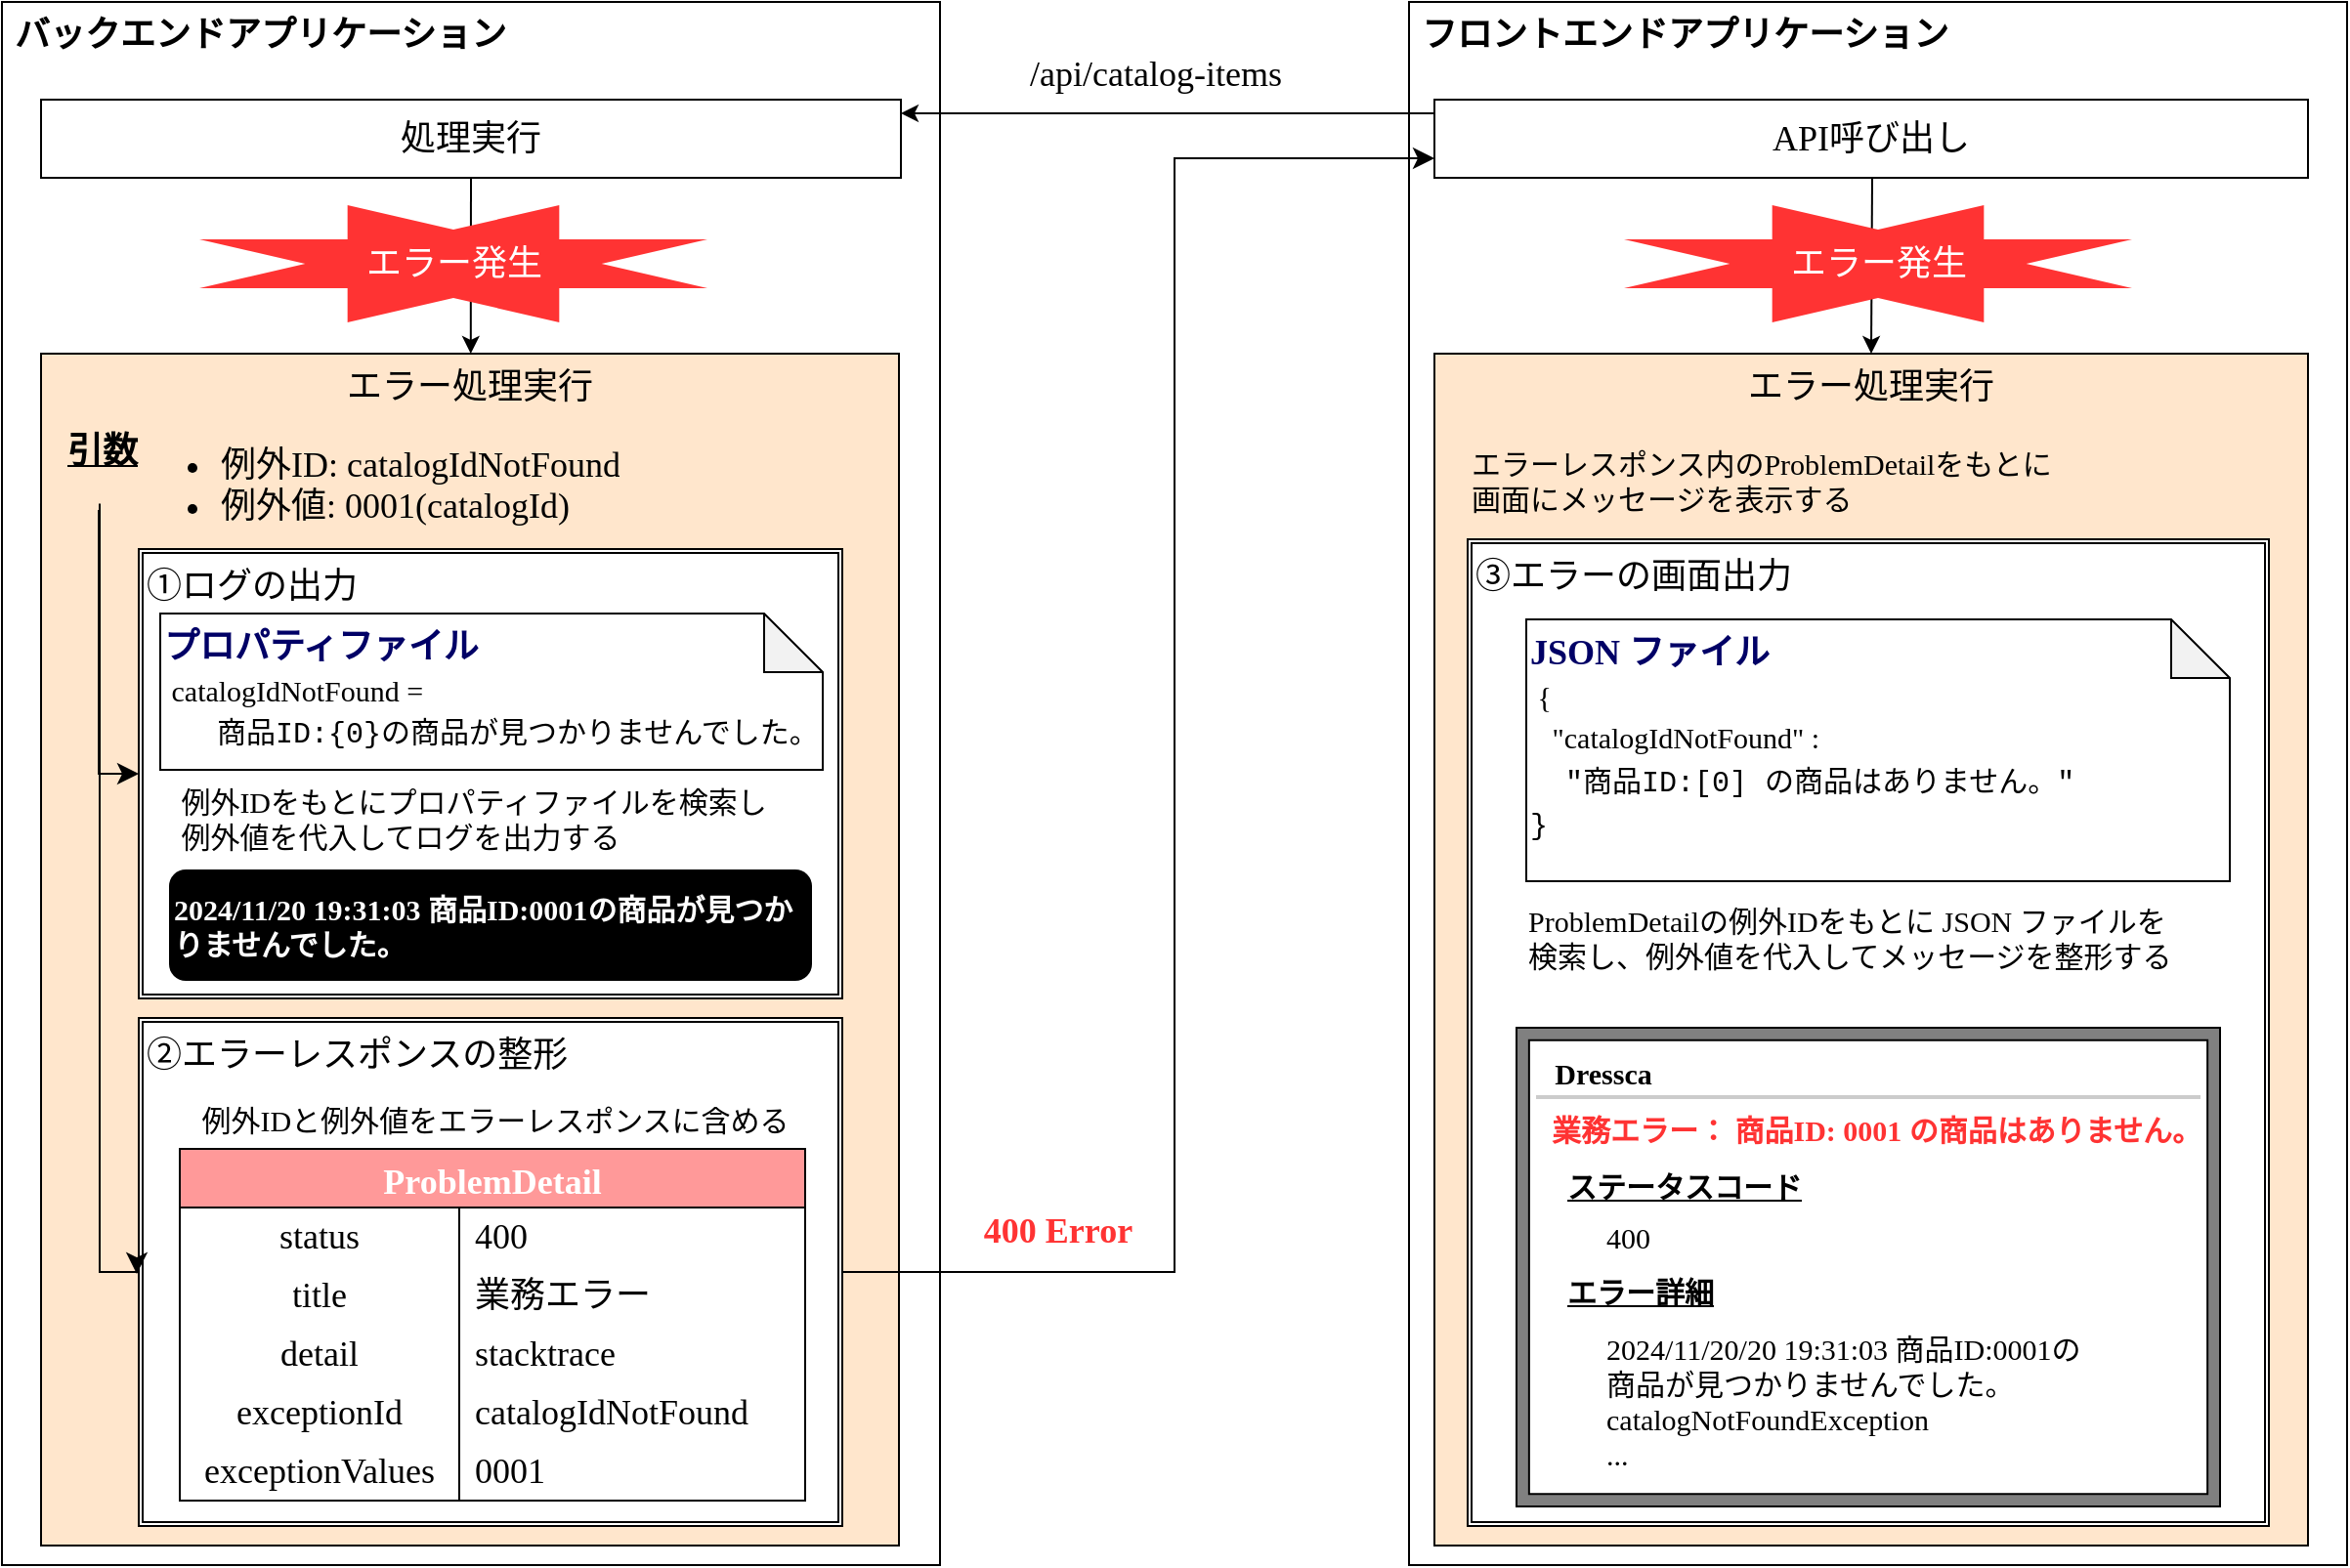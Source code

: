 <mxfile>
    <diagram id="EM-P6hWqXpQ67DBKpDgs" name="ページ1">
        <mxGraphModel dx="1552" dy="1142" grid="1" gridSize="10" guides="1" tooltips="1" connect="1" arrows="1" fold="1" page="1" pageScale="1" pageWidth="827" pageHeight="1169" math="0" shadow="0">
            <root>
                <mxCell id="0"/>
                <mxCell id="1" parent="0"/>
                <mxCell id="2" value="&lt;b&gt;&amp;nbsp;バックエンドアプリケーション&lt;/b&gt;" style="whiteSpace=wrap;html=1;align=left;fontSize=18;verticalAlign=top;fontFamily=Noto Sans JP;fontSource=https%3A%2F%2Ffonts.googleapis.com%2Fcss%3Ffamily%3DNoto%2BSans%2BJP;fillColor=none;" parent="1" vertex="1">
                    <mxGeometry x="40" y="40" width="480" height="800" as="geometry"/>
                </mxCell>
                <mxCell id="3" value="&lt;b&gt;&amp;nbsp;フロントエンドアプリケーション&lt;/b&gt;" style="whiteSpace=wrap;html=1;align=left;fontSize=18;verticalAlign=top;fontFamily=Noto Sans JP;fontSource=https%3A%2F%2Ffonts.googleapis.com%2Fcss%3Ffamily%3DNoto%2BSans%2BJP;fillColor=none;" parent="1" vertex="1">
                    <mxGeometry x="760" y="40" width="480" height="800" as="geometry"/>
                </mxCell>
                <mxCell id="4" value="API呼び出し" style="whiteSpace=wrap;html=1;labelBackgroundColor=none;fontFamily=Noto Sans JP;fontSource=https%3A%2F%2Ffonts.googleapis.com%2Fcss%3Ffamily%3DNoto%2BSans%2BJP;fontSize=18;fillColor=#FFFFFF;" parent="1" vertex="1">
                    <mxGeometry x="773" y="90" width="447" height="40" as="geometry"/>
                </mxCell>
                <mxCell id="5" value="処理実行" style="whiteSpace=wrap;html=1;labelBackgroundColor=none;fontFamily=Noto Sans JP;fontSource=https%3A%2F%2Ffonts.googleapis.com%2Fcss%3Ffamily%3DNoto%2BSans%2BJP;fontSize=18;fillColor=#FFFFFF;" parent="1" vertex="1">
                    <mxGeometry x="60" y="90" width="440" height="40" as="geometry"/>
                </mxCell>
                <mxCell id="6" value="" style="edgeStyle=none;orthogonalLoop=1;jettySize=auto;html=1;fontFamily=Noto Sans JP;fontSource=https%3A%2F%2Ffonts.googleapis.com%2Fcss%3Ffamily%3DNoto%2BSans%2BJP;fontSize=18;exitX=0;exitY=0.5;exitDx=0;exitDy=0;" parent="1" edge="1">
                    <mxGeometry width="100" relative="1" as="geometry">
                        <mxPoint x="773" y="97" as="sourcePoint"/>
                        <mxPoint x="500" y="97" as="targetPoint"/>
                        <Array as="points"/>
                    </mxGeometry>
                </mxCell>
                <mxCell id="7" value="エラー処理実行" style="whiteSpace=wrap;html=1;labelBackgroundColor=none;fontFamily=Noto Sans JP;fontSource=https%3A%2F%2Ffonts.googleapis.com%2Fcss%3Ffamily%3DNoto%2BSans%2BJP;fontSize=18;verticalAlign=top;fillColor=#ffe6cc;strokeColor=#000000;" parent="1" vertex="1">
                    <mxGeometry x="60" y="220" width="439" height="610" as="geometry"/>
                </mxCell>
                <mxCell id="65" value="&lt;ul&gt;&lt;li&gt;例外ID: catalogIdNotFound&lt;/li&gt;&lt;li&gt;例外値: 0001(catalogId)&lt;/li&gt;&lt;/ul&gt;" style="text;strokeColor=none;fillColor=none;html=1;whiteSpace=wrap;verticalAlign=bottom;overflow=hidden;labelBackgroundColor=none;fontFamily=Noto Sans JP;fontSource=https%3A%2F%2Ffonts.googleapis.com%2Fcss%3Ffamily%3DNoto%2BSans%2BJP;fontSize=18;fontColor=#000000;" parent="7" vertex="1">
                    <mxGeometry x="50" y="20" width="389" height="90" as="geometry"/>
                </mxCell>
                <mxCell id="8" value="" style="edgeStyle=none;orthogonalLoop=1;jettySize=auto;html=1;fontFamily=Noto Sans JP;fontSource=https%3A%2F%2Ffonts.googleapis.com%2Fcss%3Ffamily%3DNoto%2BSans%2BJP;fontSize=18;exitX=0.5;exitY=1;exitDx=0;exitDy=0;" parent="1" source="5" target="7" edge="1">
                    <mxGeometry width="100" relative="1" as="geometry">
                        <mxPoint x="690" y="125" as="sourcePoint"/>
                        <mxPoint x="490" y="125" as="targetPoint"/>
                        <Array as="points"/>
                    </mxGeometry>
                </mxCell>
                <mxCell id="9" value="" style="verticalLabelPosition=bottom;verticalAlign=top;html=1;shape=mxgraph.basic.8_point_star;labelBackgroundColor=#FFFFFF;fontFamily=Noto Sans JP;fontSource=https%3A%2F%2Ffonts.googleapis.com%2Fcss%3Ffamily%3DNoto%2BSans%2BJP;fontSize=18;fillColor=#FF3333;strokeColor=none;align=center;horizontal=0;" parent="1" vertex="1">
                    <mxGeometry x="141" y="144" width="260" height="60" as="geometry"/>
                </mxCell>
                <mxCell id="10" value="エラー発生" style="text;html=1;align=center;verticalAlign=middle;resizable=0;points=[];autosize=1;strokeColor=none;fillColor=none;fontSize=18;fontFamily=Noto Sans JP;fontColor=#FFFFFF;" parent="1" vertex="1">
                    <mxGeometry x="216" y="154" width="110" height="40" as="geometry"/>
                </mxCell>
                <mxCell id="11" value="&lt;font color=&quot;#000000&quot;&gt;/api/catalog-items&lt;/font&gt;" style="text;html=1;align=center;verticalAlign=middle;resizable=0;points=[];autosize=1;strokeColor=none;fillColor=none;fontSize=18;fontFamily=Noto Sans JP;fontColor=#FFFFFF;" parent="1" vertex="1">
                    <mxGeometry x="540" y="57" width="180" height="40" as="geometry"/>
                </mxCell>
                <mxCell id="66" value="引数" style="text;html=1;align=center;verticalAlign=middle;resizable=0;points=[];autosize=1;strokeColor=none;fillColor=none;fontSize=18;fontFamily=Noto Sans JP;fontColor=#000000;fontStyle=5" parent="1" vertex="1">
                    <mxGeometry x="61" y="250" width="60" height="40" as="geometry"/>
                </mxCell>
                <mxCell id="68" value="①ログの出力" style="shape=ext;double=1;rounded=0;whiteSpace=wrap;html=1;labelBackgroundColor=none;fontFamily=Noto Sans JP;fontSource=https%3A%2F%2Ffonts.googleapis.com%2Fcss%3Ffamily%3DNoto%2BSans%2BJP;fontSize=18;fontColor=#000000;fillColor=#FFFFFF;align=left;verticalAlign=top;" parent="1" vertex="1">
                    <mxGeometry x="110" y="320" width="360" height="230" as="geometry"/>
                </mxCell>
                <mxCell id="18" value="&lt;font style=&quot;&quot;&gt;&lt;font color=&quot;#000066&quot;&gt;&lt;b&gt;プロパティファイル&lt;/b&gt;&lt;/font&gt;&lt;br&gt;&lt;font style=&quot;font-size: 15px;&quot;&gt;&amp;nbsp;catalogIdNotFound =&amp;nbsp;&lt;/font&gt;&lt;br&gt;&lt;span style=&quot;font-family: Consolas, &amp;quot;Courier New&amp;quot;, monospace;&quot;&gt;&lt;font style=&quot;font-size: 15px;&quot;&gt;&amp;nbsp; &amp;nbsp;商品ID:{0}の商品が見つかりませんでした。&lt;/font&gt;&lt;/span&gt;&lt;/font&gt;" style="shape=note;whiteSpace=wrap;html=1;backgroundOutline=1;darkOpacity=0.05;labelBackgroundColor=none;fontFamily=Noto Sans JP;fontSource=https%3A%2F%2Ffonts.googleapis.com%2Fcss%3Ffamily%3DNoto%2BSans%2BJP;fontSize=18;fontColor=#000000;fillColor=#FFFFFF;align=left;verticalAlign=top;" parent="1" vertex="1">
                    <mxGeometry x="121" y="353" width="339" height="80" as="geometry"/>
                </mxCell>
                <mxCell id="69" value="②エラーレスポンスの整形" style="shape=ext;double=1;rounded=0;whiteSpace=wrap;html=1;labelBackgroundColor=none;fontFamily=Noto Sans JP;fontSource=https%3A%2F%2Ffonts.googleapis.com%2Fcss%3Ffamily%3DNoto%2BSans%2BJP;fontSize=18;fontColor=#000000;fillColor=#FFFFFF;align=left;verticalAlign=top;" parent="1" vertex="1">
                    <mxGeometry x="110" y="560" width="360" height="260" as="geometry"/>
                </mxCell>
                <mxCell id="46" value="ProblemDetail" style="shape=table;startSize=30;container=1;collapsible=0;childLayout=tableLayout;fixedRows=1;rowLines=0;fontStyle=1;labelBackgroundColor=none;fontFamily=Noto Sans JP;fontSource=https%3A%2F%2Ffonts.googleapis.com%2Fcss%3Ffamily%3DNoto%2BSans%2BJP;fontSize=18;fontColor=#FFFFFF;fillColor=#FF9999;" parent="1" vertex="1">
                    <mxGeometry x="131" y="627" width="320" height="180" as="geometry"/>
                </mxCell>
                <mxCell id="47" value="" style="shape=tableRow;horizontal=0;startSize=0;swimlaneHead=0;swimlaneBody=0;top=0;left=0;bottom=0;right=0;collapsible=0;dropTarget=0;fillColor=none;points=[[0,0.5],[1,0.5]];portConstraint=eastwest;labelBackgroundColor=none;fontFamily=Noto Sans JP;fontSource=https%3A%2F%2Ffonts.googleapis.com%2Fcss%3Ffamily%3DNoto%2BSans%2BJP;fontSize=18;fontColor=#000000;" parent="46" vertex="1">
                    <mxGeometry y="30" width="320" height="30" as="geometry"/>
                </mxCell>
                <mxCell id="48" value="status" style="shape=partialRectangle;html=1;whiteSpace=wrap;connectable=0;fillColor=none;top=0;left=0;bottom=0;right=0;overflow=hidden;pointerEvents=1;labelBackgroundColor=none;fontFamily=Noto Sans JP;fontSource=https%3A%2F%2Ffonts.googleapis.com%2Fcss%3Ffamily%3DNoto%2BSans%2BJP;fontSize=18;fontColor=#000000;" parent="47" vertex="1">
                    <mxGeometry width="143" height="30" as="geometry">
                        <mxRectangle width="143" height="30" as="alternateBounds"/>
                    </mxGeometry>
                </mxCell>
                <mxCell id="49" value="400" style="shape=partialRectangle;html=1;whiteSpace=wrap;connectable=0;fillColor=none;top=0;left=0;bottom=0;right=0;align=left;spacingLeft=6;overflow=hidden;labelBackgroundColor=none;fontFamily=Noto Sans JP;fontSource=https%3A%2F%2Ffonts.googleapis.com%2Fcss%3Ffamily%3DNoto%2BSans%2BJP;fontSize=18;fontColor=#000000;" parent="47" vertex="1">
                    <mxGeometry x="143" width="177" height="30" as="geometry">
                        <mxRectangle width="177" height="30" as="alternateBounds"/>
                    </mxGeometry>
                </mxCell>
                <mxCell id="50" value="" style="shape=tableRow;horizontal=0;startSize=0;swimlaneHead=0;swimlaneBody=0;top=0;left=0;bottom=0;right=0;collapsible=0;dropTarget=0;fillColor=none;points=[[0,0.5],[1,0.5]];portConstraint=eastwest;labelBackgroundColor=none;fontFamily=Noto Sans JP;fontSource=https%3A%2F%2Ffonts.googleapis.com%2Fcss%3Ffamily%3DNoto%2BSans%2BJP;fontSize=18;fontColor=#000000;" parent="46" vertex="1">
                    <mxGeometry y="60" width="320" height="30" as="geometry"/>
                </mxCell>
                <mxCell id="51" value="title" style="shape=partialRectangle;html=1;whiteSpace=wrap;connectable=0;fillColor=none;top=0;left=0;bottom=0;right=0;overflow=hidden;labelBackgroundColor=none;fontFamily=Noto Sans JP;fontSource=https%3A%2F%2Ffonts.googleapis.com%2Fcss%3Ffamily%3DNoto%2BSans%2BJP;fontSize=18;fontColor=#000000;" parent="50" vertex="1">
                    <mxGeometry width="143" height="30" as="geometry">
                        <mxRectangle width="143" height="30" as="alternateBounds"/>
                    </mxGeometry>
                </mxCell>
                <mxCell id="52" value="業務エラー" style="shape=partialRectangle;html=1;whiteSpace=wrap;connectable=0;fillColor=none;top=0;left=0;bottom=0;right=0;align=left;spacingLeft=6;overflow=hidden;labelBackgroundColor=none;fontFamily=Noto Sans JP;fontSource=https%3A%2F%2Ffonts.googleapis.com%2Fcss%3Ffamily%3DNoto%2BSans%2BJP;fontSize=18;fontColor=#000000;" parent="50" vertex="1">
                    <mxGeometry x="143" width="177" height="30" as="geometry">
                        <mxRectangle width="177" height="30" as="alternateBounds"/>
                    </mxGeometry>
                </mxCell>
                <mxCell id="53" value="" style="shape=tableRow;horizontal=0;startSize=0;swimlaneHead=0;swimlaneBody=0;top=0;left=0;bottom=0;right=0;collapsible=0;dropTarget=0;fillColor=none;points=[[0,0.5],[1,0.5]];portConstraint=eastwest;labelBackgroundColor=none;fontFamily=Noto Sans JP;fontSource=https%3A%2F%2Ffonts.googleapis.com%2Fcss%3Ffamily%3DNoto%2BSans%2BJP;fontSize=18;fontColor=#000000;" parent="46" vertex="1">
                    <mxGeometry y="90" width="320" height="30" as="geometry"/>
                </mxCell>
                <mxCell id="54" value="detail" style="shape=partialRectangle;html=1;whiteSpace=wrap;connectable=0;fillColor=none;top=0;left=0;bottom=0;right=0;overflow=hidden;labelBackgroundColor=none;fontFamily=Noto Sans JP;fontSource=https%3A%2F%2Ffonts.googleapis.com%2Fcss%3Ffamily%3DNoto%2BSans%2BJP;fontSize=18;fontColor=#000000;" parent="53" vertex="1">
                    <mxGeometry width="143" height="30" as="geometry">
                        <mxRectangle width="143" height="30" as="alternateBounds"/>
                    </mxGeometry>
                </mxCell>
                <mxCell id="55" value="stacktrace" style="shape=partialRectangle;html=1;whiteSpace=wrap;connectable=0;fillColor=none;top=0;left=0;bottom=0;right=0;align=left;spacingLeft=6;overflow=hidden;labelBackgroundColor=none;fontFamily=Noto Sans JP;fontSource=https%3A%2F%2Ffonts.googleapis.com%2Fcss%3Ffamily%3DNoto%2BSans%2BJP;fontSize=18;fontColor=#000000;" parent="53" vertex="1">
                    <mxGeometry x="143" width="177" height="30" as="geometry">
                        <mxRectangle width="177" height="30" as="alternateBounds"/>
                    </mxGeometry>
                </mxCell>
                <mxCell id="59" value="" style="shape=tableRow;horizontal=0;startSize=0;swimlaneHead=0;swimlaneBody=0;top=0;left=0;bottom=0;right=0;collapsible=0;dropTarget=0;fillColor=none;points=[[0,0.5],[1,0.5]];portConstraint=eastwest;labelBackgroundColor=none;fontFamily=Noto Sans JP;fontSource=https%3A%2F%2Ffonts.googleapis.com%2Fcss%3Ffamily%3DNoto%2BSans%2BJP;fontSize=18;fontColor=#000000;" parent="46" vertex="1">
                    <mxGeometry y="120" width="320" height="30" as="geometry"/>
                </mxCell>
                <mxCell id="60" value="exceptionId" style="shape=partialRectangle;html=1;whiteSpace=wrap;connectable=0;fillColor=none;top=0;left=0;bottom=0;right=0;overflow=hidden;labelBackgroundColor=none;fontFamily=Noto Sans JP;fontSource=https%3A%2F%2Ffonts.googleapis.com%2Fcss%3Ffamily%3DNoto%2BSans%2BJP;fontSize=18;fontColor=#000000;" parent="59" vertex="1">
                    <mxGeometry width="143" height="30" as="geometry">
                        <mxRectangle width="143" height="30" as="alternateBounds"/>
                    </mxGeometry>
                </mxCell>
                <mxCell id="61" value="catalogIdNotFound" style="shape=partialRectangle;html=1;whiteSpace=wrap;connectable=0;fillColor=none;top=0;left=0;bottom=0;right=0;align=left;spacingLeft=6;overflow=hidden;labelBackgroundColor=none;fontFamily=Noto Sans JP;fontSource=https%3A%2F%2Ffonts.googleapis.com%2Fcss%3Ffamily%3DNoto%2BSans%2BJP;fontSize=18;fontColor=#000000;" parent="59" vertex="1">
                    <mxGeometry x="143" width="177" height="30" as="geometry">
                        <mxRectangle width="177" height="30" as="alternateBounds"/>
                    </mxGeometry>
                </mxCell>
                <mxCell id="62" value="" style="shape=tableRow;horizontal=0;startSize=0;swimlaneHead=0;swimlaneBody=0;top=0;left=0;bottom=0;right=0;collapsible=0;dropTarget=0;fillColor=none;points=[[0,0.5],[1,0.5]];portConstraint=eastwest;labelBackgroundColor=none;fontFamily=Noto Sans JP;fontSource=https%3A%2F%2Ffonts.googleapis.com%2Fcss%3Ffamily%3DNoto%2BSans%2BJP;fontSize=18;fontColor=#000000;" parent="46" vertex="1">
                    <mxGeometry y="150" width="320" height="30" as="geometry"/>
                </mxCell>
                <mxCell id="63" value="exceptionValues" style="shape=partialRectangle;html=1;whiteSpace=wrap;connectable=0;fillColor=none;top=0;left=0;bottom=0;right=0;overflow=hidden;labelBackgroundColor=none;fontFamily=Noto Sans JP;fontSource=https%3A%2F%2Ffonts.googleapis.com%2Fcss%3Ffamily%3DNoto%2BSans%2BJP;fontSize=18;fontColor=#000000;" parent="62" vertex="1">
                    <mxGeometry width="143" height="30" as="geometry">
                        <mxRectangle width="143" height="30" as="alternateBounds"/>
                    </mxGeometry>
                </mxCell>
                <mxCell id="64" value="0001" style="shape=partialRectangle;html=1;whiteSpace=wrap;connectable=0;fillColor=none;top=0;left=0;bottom=0;right=0;align=left;spacingLeft=6;overflow=hidden;labelBackgroundColor=none;fontFamily=Noto Sans JP;fontSource=https%3A%2F%2Ffonts.googleapis.com%2Fcss%3Ffamily%3DNoto%2BSans%2BJP;fontSize=18;fontColor=#000000;" parent="62" vertex="1">
                    <mxGeometry x="143" width="177" height="30" as="geometry">
                        <mxRectangle width="177" height="30" as="alternateBounds"/>
                    </mxGeometry>
                </mxCell>
                <mxCell id="70" value="" style="edgeStyle=elbowEdgeStyle;elbow=vertical;endArrow=classic;html=1;curved=0;rounded=0;endSize=8;startSize=8;fontFamily=Noto Sans JP;fontSource=https%3A%2F%2Ffonts.googleapis.com%2Fcss%3Ffamily%3DNoto%2BSans%2BJP;fontSize=18;fontColor=#000000;entryX=0;entryY=0.5;entryDx=0;entryDy=0;exitX=0.476;exitY=1.25;exitDx=0;exitDy=0;exitPerimeter=0;" parent="1" source="66" target="68" edge="1">
                    <mxGeometry width="50" height="50" relative="1" as="geometry">
                        <mxPoint x="90" y="350" as="sourcePoint"/>
                        <mxPoint x="610" y="400" as="targetPoint"/>
                        <Array as="points">
                            <mxPoint x="90" y="435"/>
                        </Array>
                    </mxGeometry>
                </mxCell>
                <mxCell id="71" value="" style="edgeStyle=elbowEdgeStyle;elbow=vertical;endArrow=classic;html=1;curved=0;rounded=0;endSize=8;startSize=8;fontFamily=Noto Sans JP;fontSource=https%3A%2F%2Ffonts.googleapis.com%2Fcss%3Ffamily%3DNoto%2BSans%2BJP;fontSize=18;fontColor=#000000;entryX=0;entryY=0.5;entryDx=0;entryDy=0;exitX=0.5;exitY=1.143;exitDx=0;exitDy=0;exitPerimeter=0;" parent="1" edge="1">
                    <mxGeometry width="50" height="50" relative="1" as="geometry">
                        <mxPoint x="90" y="296.72" as="sourcePoint"/>
                        <mxPoint x="109" y="691.0" as="targetPoint"/>
                        <Array as="points">
                            <mxPoint x="79" y="690"/>
                        </Array>
                    </mxGeometry>
                </mxCell>
                <mxCell id="72" value="例外IDと例外値をエラーレスポンスに含める" style="text;html=1;align=center;verticalAlign=middle;resizable=0;points=[];autosize=1;strokeColor=none;fillColor=none;fontSize=15;fontFamily=Noto Sans JP;fontColor=#000000;labelBackgroundColor=none;fontSource=https%3A%2F%2Ffonts.googleapis.com%2Fcss%3Ffamily%3DNoto%2BSans%2BJP;" parent="1" vertex="1">
                    <mxGeometry x="132" y="597" width="320" height="30" as="geometry"/>
                </mxCell>
                <mxCell id="73" value="例外IDをもとにプロパティファイルを検索し&lt;br&gt;&lt;div style=&quot;text-align: left;&quot;&gt;&lt;span style=&quot;background-color: initial;&quot;&gt;例外値を代入してログを出力する&lt;/span&gt;&lt;/div&gt;" style="text;html=1;align=center;verticalAlign=middle;resizable=0;points=[];autosize=1;strokeColor=none;fillColor=none;fontSize=15;fontFamily=Noto Sans JP;fontColor=#000000;labelBackgroundColor=none;fontSource=https%3A%2F%2Ffonts.googleapis.com%2Fcss%3Ffamily%3DNoto%2BSans%2BJP;" parent="1" vertex="1">
                    <mxGeometry x="121" y="433" width="320" height="50" as="geometry"/>
                </mxCell>
                <mxCell id="74" value="&lt;b&gt;2024/11/20 19:31:03 商品ID:0001の商品が見つかりませんでした。&lt;/b&gt;" style="rounded=1;whiteSpace=wrap;html=1;labelBackgroundColor=none;fontFamily=Noto Sans JP;fontSource=https%3A%2F%2Ffonts.googleapis.com%2Fcss%3Ffamily%3DNoto%2BSans%2BJP;fontSize=15;fontColor=#FFFFFF;fillColor=#000000;strokeColor=none;align=left;" parent="1" vertex="1">
                    <mxGeometry x="125.5" y="484" width="329" height="57" as="geometry"/>
                </mxCell>
                <mxCell id="76" value="エラー処理実行" style="whiteSpace=wrap;html=1;labelBackgroundColor=none;fontFamily=Noto Sans JP;fontSource=https%3A%2F%2Ffonts.googleapis.com%2Fcss%3Ffamily%3DNoto%2BSans%2BJP;fontSize=18;verticalAlign=top;fillColor=#ffe6cc;strokeColor=#000000;" parent="1" vertex="1">
                    <mxGeometry x="773" y="220" width="447" height="610" as="geometry"/>
                </mxCell>
                <mxCell id="78" value="" style="edgeStyle=none;orthogonalLoop=1;jettySize=auto;html=1;fontFamily=Noto Sans JP;fontSource=https%3A%2F%2Ffonts.googleapis.com%2Fcss%3Ffamily%3DNoto%2BSans%2BJP;fontSize=18;entryX=0.5;entryY=0;entryDx=0;entryDy=0;" parent="1" target="76" edge="1">
                    <mxGeometry width="100" relative="1" as="geometry">
                        <mxPoint x="997" y="130" as="sourcePoint"/>
                        <mxPoint x="750" y="280" as="targetPoint"/>
                        <Array as="points"/>
                    </mxGeometry>
                </mxCell>
                <mxCell id="79" value="③エラーの画面出力" style="shape=ext;double=1;rounded=0;whiteSpace=wrap;html=1;labelBackgroundColor=none;fontFamily=Noto Sans JP;fontSource=https%3A%2F%2Ffonts.googleapis.com%2Fcss%3Ffamily%3DNoto%2BSans%2BJP;fontSize=18;fontColor=#000000;fillColor=#FFFFFF;align=left;verticalAlign=top;" parent="1" vertex="1">
                    <mxGeometry x="790" y="315" width="410" height="505" as="geometry"/>
                </mxCell>
                <mxCell id="80" value="エラーレスポンス内のProblemDetailをもとに&lt;br&gt;画面にメッセージを表示する" style="text;html=1;align=left;verticalAlign=middle;resizable=0;points=[];autosize=1;strokeColor=none;fillColor=none;fontSize=15;fontFamily=Noto Sans JP;fontColor=#000000;labelBackgroundColor=none;fontSource=https%3A%2F%2Ffonts.googleapis.com%2Fcss%3Ffamily%3DNoto%2BSans%2BJP;" parent="1" vertex="1">
                    <mxGeometry x="790" y="260" width="330" height="50" as="geometry"/>
                </mxCell>
                <mxCell id="81" value="&lt;font&gt;400 Error&lt;/font&gt;" style="text;html=1;align=center;verticalAlign=middle;resizable=0;points=[];autosize=1;strokeColor=none;fillColor=none;fontSize=18;fontFamily=Noto Sans JP;fontColor=#FF3333;fontStyle=1" parent="1" vertex="1">
                    <mxGeometry x="530" y="649" width="100" height="40" as="geometry"/>
                </mxCell>
                <mxCell id="82" value="&lt;font style=&quot;&quot;&gt;&lt;font color=&quot;#000066&quot;&gt;&lt;b&gt;JSON ファイル&lt;/b&gt;&lt;/font&gt;&lt;br&gt;&lt;font style=&quot;font-size: 15px;&quot;&gt;&amp;nbsp;{ &lt;br&gt;&amp;nbsp; &amp;nbsp;&quot;catalogIdNotFound&quot; :&amp;nbsp;&lt;/font&gt;&lt;br&gt;&lt;span style=&quot;font-family: Consolas, &amp;quot;Courier New&amp;quot;, monospace;&quot;&gt;&lt;font style=&quot;font-size: 15px;&quot;&gt;&amp;nbsp; &quot;商品ID:[0] の商品はありません。&quot;&lt;br&gt;}&lt;br&gt;&lt;/font&gt;&lt;/span&gt;&lt;/font&gt;" style="shape=note;whiteSpace=wrap;html=1;backgroundOutline=1;darkOpacity=0.05;labelBackgroundColor=none;fontFamily=Noto Sans JP;fontSource=https%3A%2F%2Ffonts.googleapis.com%2Fcss%3Ffamily%3DNoto%2BSans%2BJP;fontSize=18;fontColor=#000000;fillColor=#FFFFFF;align=left;verticalAlign=top;" parent="1" vertex="1">
                    <mxGeometry x="820" y="356" width="360" height="134" as="geometry"/>
                </mxCell>
                <mxCell id="83" value="&lt;div style=&quot;&quot;&gt;&lt;span style=&quot;background-color: initial;&quot;&gt;ProblemDetailの例外IDをもとに&amp;nbsp;&lt;/span&gt;&lt;span style=&quot;background-color: initial;&quot;&gt;JSON ファイルを&lt;/span&gt;&lt;/div&gt;&lt;div style=&quot;&quot;&gt;&lt;span style=&quot;background-color: initial;&quot;&gt;検索し、&lt;/span&gt;&lt;span style=&quot;background-color: initial;&quot;&gt;例外値を代入してメッセージを整形する&lt;/span&gt;&lt;/div&gt;" style="text;html=1;align=left;verticalAlign=middle;resizable=0;points=[];autosize=1;strokeColor=none;fillColor=none;fontSize=15;fontFamily=Noto Sans JP;fontColor=#000000;labelBackgroundColor=none;fontSource=https%3A%2F%2Ffonts.googleapis.com%2Fcss%3Ffamily%3DNoto%2BSans%2BJP;" parent="1" vertex="1">
                    <mxGeometry x="819" y="494" width="360" height="50" as="geometry"/>
                </mxCell>
                <mxCell id="85" value="" style="edgeStyle=elbowEdgeStyle;elbow=horizontal;endArrow=classic;html=1;curved=0;rounded=0;endSize=8;startSize=8;fontFamily=Noto Sans JP;fontSource=https%3A%2F%2Ffonts.googleapis.com%2Fcss%3Ffamily%3DNoto%2BSans%2BJP;fontSize=15;fontColor=#FF3333;exitX=1;exitY=0.5;exitDx=0;exitDy=0;entryX=0;entryY=0.75;entryDx=0;entryDy=0;" parent="1" source="69" target="4" edge="1">
                    <mxGeometry width="50" height="50" relative="1" as="geometry">
                        <mxPoint x="630" y="460" as="sourcePoint"/>
                        <mxPoint x="670" y="410" as="targetPoint"/>
                        <Array as="points">
                            <mxPoint x="640" y="410"/>
                        </Array>
                    </mxGeometry>
                </mxCell>
                <mxCell id="87" value="" style="verticalLabelPosition=bottom;verticalAlign=top;html=1;shape=mxgraph.basic.8_point_star;labelBackgroundColor=#FFFFFF;fontFamily=Noto Sans JP;fontSource=https%3A%2F%2Ffonts.googleapis.com%2Fcss%3Ffamily%3DNoto%2BSans%2BJP;fontSize=18;fillColor=#FF3333;strokeColor=none;align=center;horizontal=0;" parent="1" vertex="1">
                    <mxGeometry x="870" y="144" width="260" height="60" as="geometry"/>
                </mxCell>
                <mxCell id="86" value="エラー発生" style="text;html=1;align=center;verticalAlign=middle;resizable=0;points=[];autosize=1;strokeColor=none;fillColor=none;fontSize=18;fontFamily=Noto Sans JP;fontColor=#FFFFFF;" parent="1" vertex="1">
                    <mxGeometry x="945" y="154" width="110" height="40" as="geometry"/>
                </mxCell>
                <mxCell id="88" value="" style="verticalLabelPosition=bottom;verticalAlign=top;html=1;shape=mxgraph.basic.frame;dx=6.43;whiteSpace=wrap;labelBackgroundColor=none;fontFamily=Noto Sans JP;fontSource=https%3A%2F%2Ffonts.googleapis.com%2Fcss%3Ffamily%3DNoto%2BSans%2BJP;fontSize=15;fontColor=#FF3333;fillColor=#808080;" parent="1" vertex="1">
                    <mxGeometry x="815" y="565" width="360" height="245" as="geometry"/>
                </mxCell>
                <mxCell id="89" value="業務エラー： 商品ID: 0001 の商品はありません。" style="text;html=1;align=left;verticalAlign=middle;resizable=0;points=[];autosize=1;strokeColor=none;fillColor=none;fontSize=15;fontFamily=Noto Sans JP;fontColor=#FF3333;fontStyle=1" parent="1" vertex="1">
                    <mxGeometry x="831" y="602" width="360" height="30" as="geometry"/>
                </mxCell>
                <mxCell id="90" value="&lt;u style=&quot;&quot;&gt;&lt;font style=&quot;&quot;&gt;ステータスコード&lt;/font&gt;&lt;/u&gt;" style="text;html=1;align=left;verticalAlign=middle;resizable=0;points=[];autosize=1;strokeColor=none;fillColor=none;fontSize=15;fontFamily=Noto Sans JP;fontColor=#000000;fontStyle=1" parent="1" vertex="1">
                    <mxGeometry x="839" y="631" width="140" height="30" as="geometry"/>
                </mxCell>
                <mxCell id="91" value="&lt;u style=&quot;&quot;&gt;&lt;font style=&quot;&quot;&gt;エラー詳細&lt;/font&gt;&lt;/u&gt;" style="text;html=1;align=left;verticalAlign=middle;resizable=0;points=[];autosize=1;strokeColor=none;fillColor=none;fontSize=15;fontFamily=Noto Sans JP;fontColor=#000000;fontStyle=1" parent="1" vertex="1">
                    <mxGeometry x="839" y="685" width="100" height="30" as="geometry"/>
                </mxCell>
                <mxCell id="92" value="400" style="text;html=1;align=left;verticalAlign=middle;resizable=0;points=[];autosize=1;strokeColor=none;fillColor=none;fontSize=15;fontFamily=Noto Sans JP;fontColor=#000000;fontStyle=0" parent="1" vertex="1">
                    <mxGeometry x="859" y="657" width="50" height="30" as="geometry"/>
                </mxCell>
                <mxCell id="93" value="2024/11/20/20 19:31:03 商品ID:0001の&lt;br&gt;商品が見つかりませんでした。&lt;br&gt;catalogNotFoundException&lt;br&gt;..." style="text;html=1;align=left;verticalAlign=middle;resizable=0;points=[];autosize=1;strokeColor=none;fillColor=none;fontSize=15;fontFamily=Noto Sans JP;fontColor=#000000;fontStyle=0" parent="1" vertex="1">
                    <mxGeometry x="859" y="711" width="290" height="90" as="geometry"/>
                </mxCell>
                <mxCell id="94" value="Dressca" style="text;html=1;align=center;verticalAlign=middle;resizable=0;points=[];autosize=1;strokeColor=none;fillColor=none;fontSize=15;fontFamily=Noto Sans JP;fontColor=#000000;fontStyle=1" parent="1" vertex="1">
                    <mxGeometry x="819" y="572.5" width="80" height="30" as="geometry"/>
                </mxCell>
                <mxCell id="95" value="" style="line;strokeWidth=2;html=1;labelBackgroundColor=none;fontFamily=Noto Sans JP;fontSource=https%3A%2F%2Ffonts.googleapis.com%2Fcss%3Ffamily%3DNoto%2BSans%2BJP;fontSize=15;fontColor=#000000;fillColor=#808080;strokeColor=#CCCCCC;" parent="1" vertex="1">
                    <mxGeometry x="825" y="595.5" width="340" height="10" as="geometry"/>
                </mxCell>
            </root>
        </mxGraphModel>
    </diagram>
</mxfile>